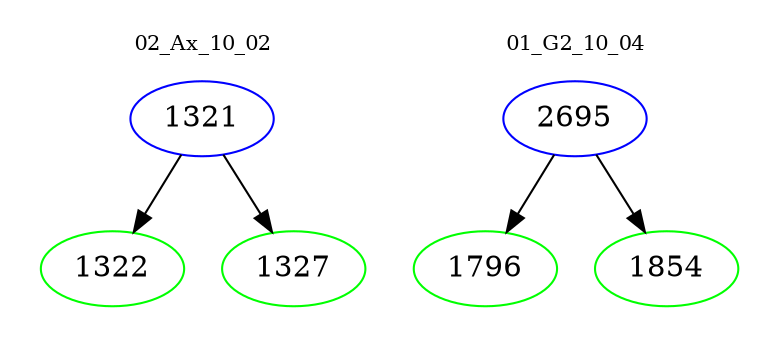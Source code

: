 digraph{
subgraph cluster_0 {
color = white
label = "02_Ax_10_02";
fontsize=10;
T0_1321 [label="1321", color="blue"]
T0_1321 -> T0_1322 [color="black"]
T0_1322 [label="1322", color="green"]
T0_1321 -> T0_1327 [color="black"]
T0_1327 [label="1327", color="green"]
}
subgraph cluster_1 {
color = white
label = "01_G2_10_04";
fontsize=10;
T1_2695 [label="2695", color="blue"]
T1_2695 -> T1_1796 [color="black"]
T1_1796 [label="1796", color="green"]
T1_2695 -> T1_1854 [color="black"]
T1_1854 [label="1854", color="green"]
}
}
